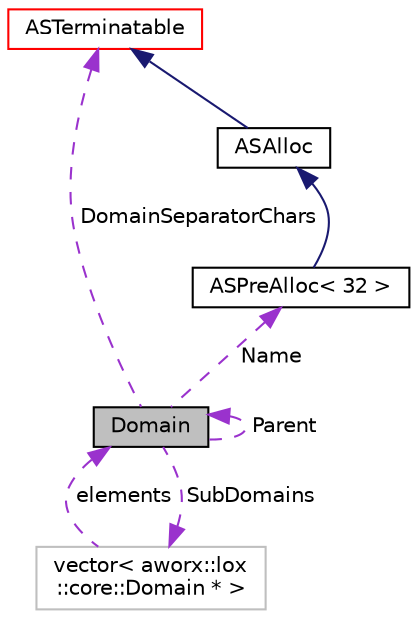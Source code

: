 digraph "Domain"
{
  edge [fontname="Helvetica",fontsize="10",labelfontname="Helvetica",labelfontsize="10"];
  node [fontname="Helvetica",fontsize="10",shape=record];
  Node1 [label="Domain",height=0.2,width=0.4,color="black", fillcolor="grey75", style="filled", fontcolor="black"];
  Node2 -> Node1 [dir="back",color="darkorchid3",fontsize="10",style="dashed",label=" Name" ,fontname="Helvetica"];
  Node2 [label="ASPreAlloc\< 32 \>",height=0.2,width=0.4,color="black", fillcolor="white", style="filled",URL="$classaworx_1_1lib_1_1strings_1_1ASPreAlloc.html"];
  Node3 -> Node2 [dir="back",color="midnightblue",fontsize="10",style="solid",fontname="Helvetica"];
  Node3 [label="ASAlloc",height=0.2,width=0.4,color="black", fillcolor="white", style="filled",URL="$classaworx_1_1lib_1_1strings_1_1ASAlloc.html"];
  Node4 -> Node3 [dir="back",color="midnightblue",fontsize="10",style="solid",fontname="Helvetica"];
  Node4 [label="ASTerminatable",height=0.2,width=0.4,color="red", fillcolor="white", style="filled",URL="$classaworx_1_1lib_1_1strings_1_1ASTerminatable.html"];
  Node4 -> Node1 [dir="back",color="darkorchid3",fontsize="10",style="dashed",label=" DomainSeparatorChars" ,fontname="Helvetica"];
  Node5 -> Node1 [dir="back",color="darkorchid3",fontsize="10",style="dashed",label=" SubDomains" ,fontname="Helvetica"];
  Node5 [label="vector\< aworx::lox\l::core::Domain * \>",height=0.2,width=0.4,color="grey75", fillcolor="white", style="filled"];
  Node1 -> Node5 [dir="back",color="darkorchid3",fontsize="10",style="dashed",label=" elements" ,fontname="Helvetica"];
  Node1 -> Node1 [dir="back",color="darkorchid3",fontsize="10",style="dashed",label=" Parent" ,fontname="Helvetica"];
}
